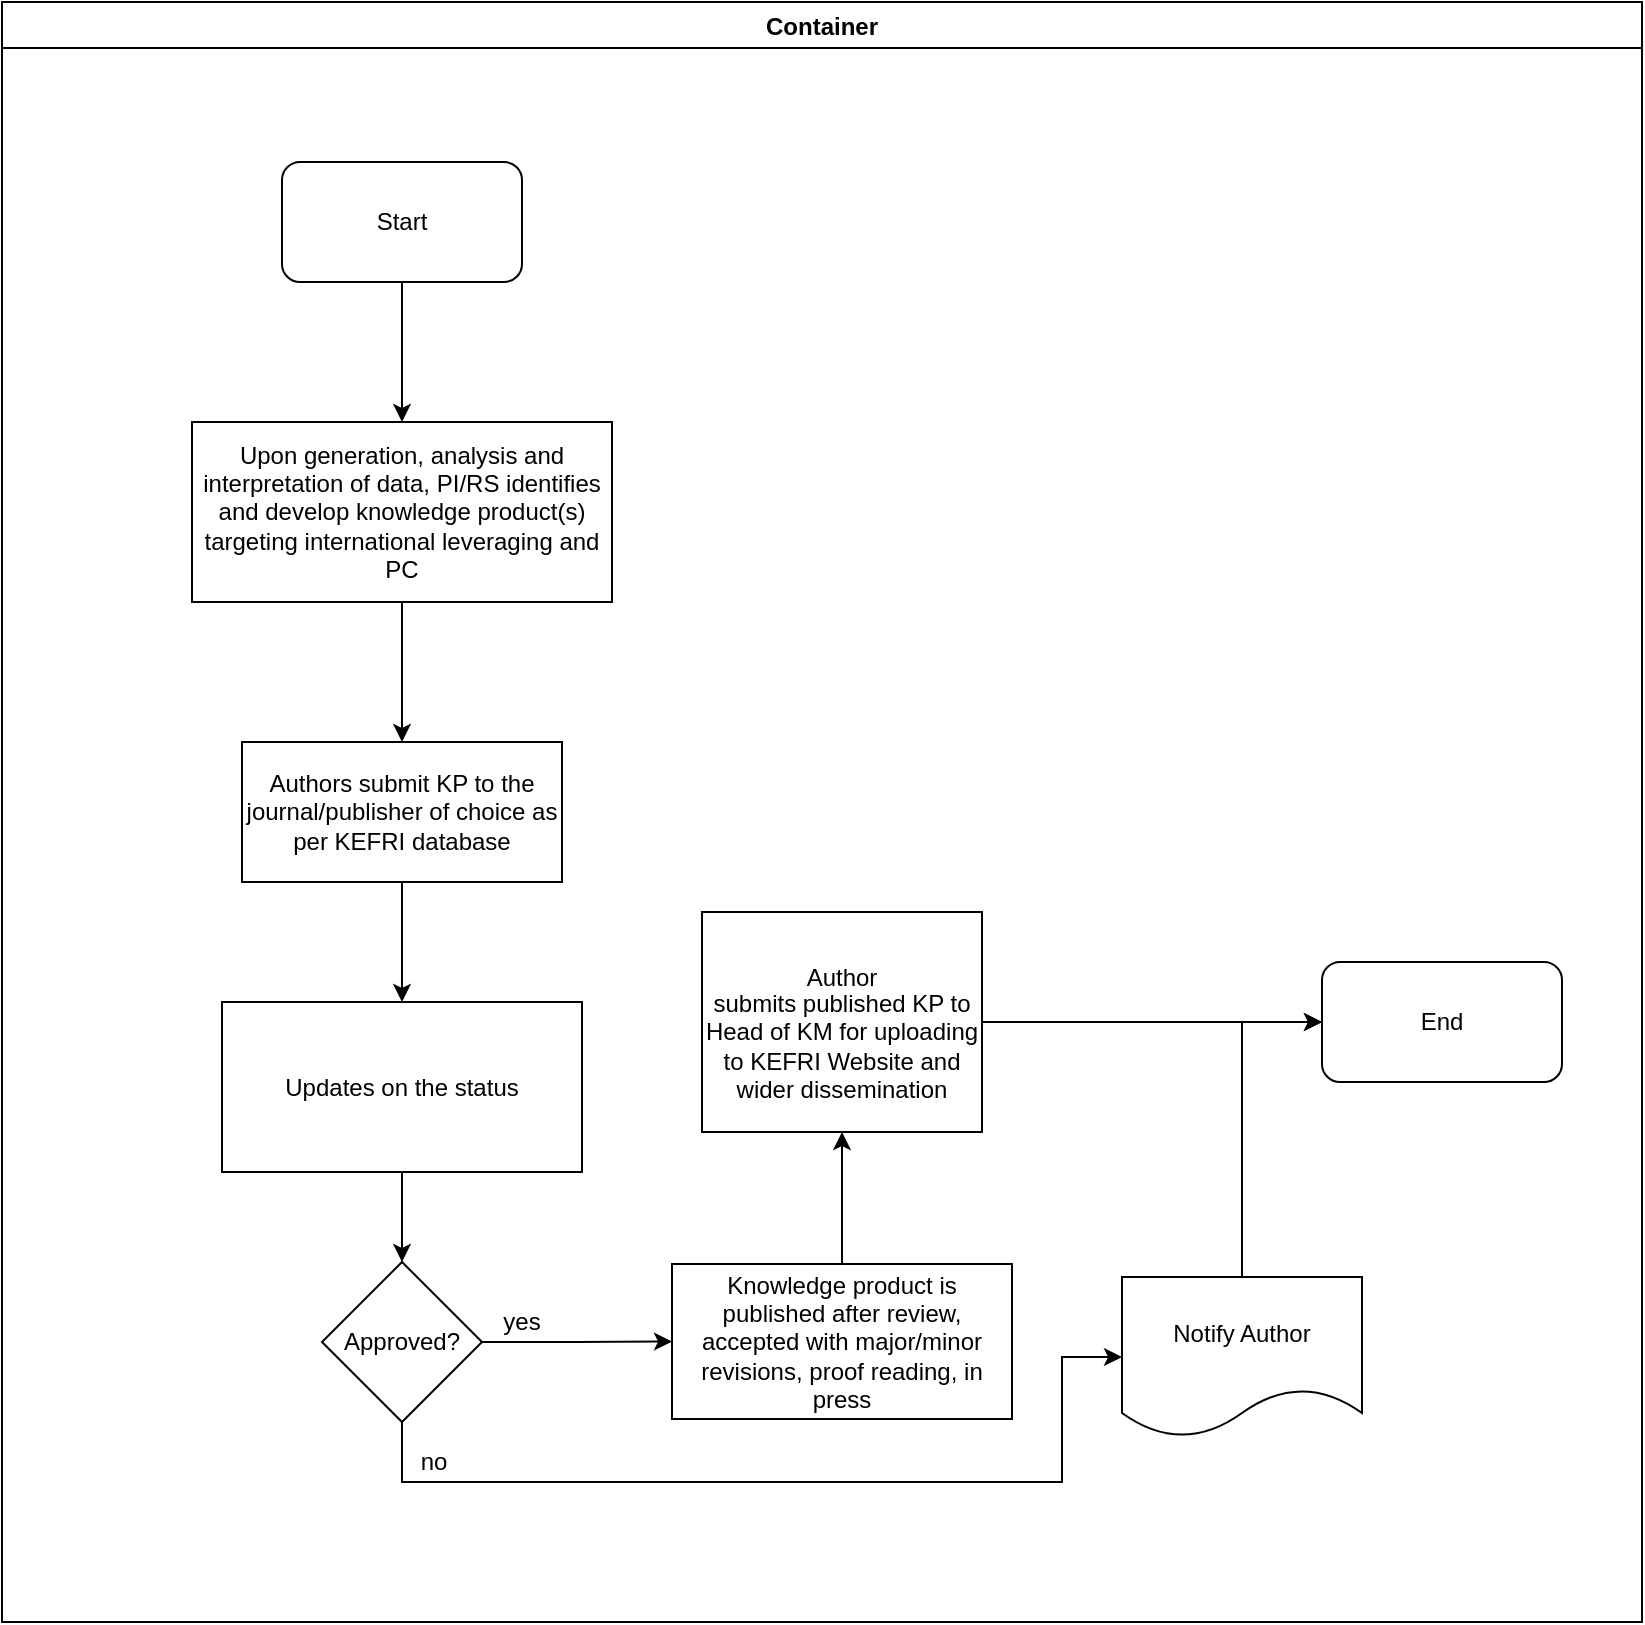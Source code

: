 <mxfile version="14.2.7" type="github">
  <diagram id="bO6ONmM0FboMKdh2IcsY" name="Page-1">
    <mxGraphModel dx="1038" dy="547" grid="1" gridSize="10" guides="1" tooltips="1" connect="1" arrows="1" fold="1" page="1" pageScale="1" pageWidth="1169" pageHeight="827" math="0" shadow="0">
      <root>
        <mxCell id="0" />
        <mxCell id="1" parent="0" />
        <mxCell id="8hKZSPDeMMXq-WV7nx7k-1" value="Container" style="swimlane;" parent="1" vertex="1">
          <mxGeometry x="10" y="10" width="820" height="810" as="geometry" />
        </mxCell>
        <mxCell id="8hKZSPDeMMXq-WV7nx7k-5" value="Upon generation, analysis and interpretation of data, PI/RS identifies and develop knowledge product(s) targeting international leveraging and PC" style="rounded=0;whiteSpace=wrap;html=1;" parent="8hKZSPDeMMXq-WV7nx7k-1" vertex="1">
          <mxGeometry x="95" y="210" width="210" height="90" as="geometry" />
        </mxCell>
        <mxCell id="8hKZSPDeMMXq-WV7nx7k-6" value="Authors submit KP to the journal/publisher of choice as per KEFRI database" style="whiteSpace=wrap;html=1;rounded=0;" parent="8hKZSPDeMMXq-WV7nx7k-1" vertex="1">
          <mxGeometry x="120" y="370" width="160" height="70" as="geometry" />
        </mxCell>
        <mxCell id="8hKZSPDeMMXq-WV7nx7k-7" value="" style="edgeStyle=orthogonalEdgeStyle;rounded=0;orthogonalLoop=1;jettySize=auto;html=1;" parent="8hKZSPDeMMXq-WV7nx7k-1" source="8hKZSPDeMMXq-WV7nx7k-5" target="8hKZSPDeMMXq-WV7nx7k-6" edge="1">
          <mxGeometry relative="1" as="geometry" />
        </mxCell>
        <mxCell id="8hKZSPDeMMXq-WV7nx7k-19" value="yes" style="text;html=1;strokeColor=none;fillColor=none;align=center;verticalAlign=middle;whiteSpace=wrap;rounded=0;" parent="8hKZSPDeMMXq-WV7nx7k-1" vertex="1">
          <mxGeometry x="240" y="650" width="40" height="20" as="geometry" />
        </mxCell>
        <mxCell id="8hKZSPDeMMXq-WV7nx7k-20" value="no" style="text;html=1;strokeColor=none;fillColor=none;align=center;verticalAlign=middle;whiteSpace=wrap;rounded=0;" parent="8hKZSPDeMMXq-WV7nx7k-1" vertex="1">
          <mxGeometry x="196" y="720" width="40" height="20" as="geometry" />
        </mxCell>
        <mxCell id="8hKZSPDeMMXq-WV7nx7k-25" value="End" style="rounded=1;whiteSpace=wrap;html=1;" parent="8hKZSPDeMMXq-WV7nx7k-1" vertex="1">
          <mxGeometry x="660" y="480" width="120" height="60" as="geometry" />
        </mxCell>
        <mxCell id="8hKZSPDeMMXq-WV7nx7k-21" value="&lt;p style=&quot;margin-bottom: 0in ; line-height: 100%&quot;&gt;Author&lt;/p&gt;submits published KP to Head of KM for uploading to KEFRI Website and wider dissemination" style="whiteSpace=wrap;html=1;" parent="8hKZSPDeMMXq-WV7nx7k-1" vertex="1">
          <mxGeometry x="350" y="455" width="140" height="110" as="geometry" />
        </mxCell>
        <mxCell id="8hKZSPDeMMXq-WV7nx7k-24" value="" style="edgeStyle=orthogonalEdgeStyle;rounded=0;orthogonalLoop=1;jettySize=auto;html=1;entryX=0;entryY=0.5;entryDx=0;entryDy=0;" parent="8hKZSPDeMMXq-WV7nx7k-1" source="8hKZSPDeMMXq-WV7nx7k-21" target="8hKZSPDeMMXq-WV7nx7k-25" edge="1">
          <mxGeometry relative="1" as="geometry">
            <mxPoint x="570" y="567.5" as="targetPoint" />
          </mxGeometry>
        </mxCell>
        <mxCell id="8hKZSPDeMMXq-WV7nx7k-14" value="Approved?" style="rhombus;whiteSpace=wrap;html=1;" parent="8hKZSPDeMMXq-WV7nx7k-1" vertex="1">
          <mxGeometry x="160" y="630" width="80" height="80" as="geometry" />
        </mxCell>
        <mxCell id="8hKZSPDeMMXq-WV7nx7k-4" value="" style="edgeStyle=orthogonalEdgeStyle;rounded=0;orthogonalLoop=1;jettySize=auto;html=1;" parent="1" source="8hKZSPDeMMXq-WV7nx7k-2" target="8hKZSPDeMMXq-WV7nx7k-5" edge="1">
          <mxGeometry relative="1" as="geometry">
            <mxPoint x="210" y="230" as="targetPoint" />
          </mxGeometry>
        </mxCell>
        <mxCell id="8hKZSPDeMMXq-WV7nx7k-2" value="Start" style="rounded=1;whiteSpace=wrap;html=1;" parent="1" vertex="1">
          <mxGeometry x="150" y="90" width="120" height="60" as="geometry" />
        </mxCell>
        <mxCell id="8hKZSPDeMMXq-WV7nx7k-11" value="" style="edgeStyle=orthogonalEdgeStyle;rounded=0;orthogonalLoop=1;jettySize=auto;html=1;" parent="1" source="8hKZSPDeMMXq-WV7nx7k-8" target="8hKZSPDeMMXq-WV7nx7k-14" edge="1">
          <mxGeometry relative="1" as="geometry">
            <mxPoint x="210" y="687.5" as="targetPoint" />
          </mxGeometry>
        </mxCell>
        <mxCell id="8hKZSPDeMMXq-WV7nx7k-8" value="&lt;div&gt;Updates on the status&lt;br&gt;&lt;/div&gt;" style="whiteSpace=wrap;html=1;rounded=0;" parent="1" vertex="1">
          <mxGeometry x="120" y="510" width="180" height="85" as="geometry" />
        </mxCell>
        <mxCell id="8hKZSPDeMMXq-WV7nx7k-9" value="" style="edgeStyle=orthogonalEdgeStyle;rounded=0;orthogonalLoop=1;jettySize=auto;html=1;" parent="1" source="8hKZSPDeMMXq-WV7nx7k-6" target="8hKZSPDeMMXq-WV7nx7k-8" edge="1">
          <mxGeometry relative="1" as="geometry" />
        </mxCell>
        <mxCell id="8hKZSPDeMMXq-WV7nx7k-16" value="" style="edgeStyle=orthogonalEdgeStyle;rounded=0;orthogonalLoop=1;jettySize=auto;html=1;" parent="1" source="8hKZSPDeMMXq-WV7nx7k-14" target="8hKZSPDeMMXq-WV7nx7k-15" edge="1">
          <mxGeometry relative="1" as="geometry" />
        </mxCell>
        <mxCell id="8hKZSPDeMMXq-WV7nx7k-18" value="" style="edgeStyle=orthogonalEdgeStyle;rounded=0;orthogonalLoop=1;jettySize=auto;html=1;entryX=0;entryY=0.5;entryDx=0;entryDy=0;" parent="1" source="8hKZSPDeMMXq-WV7nx7k-14" target="8hKZSPDeMMXq-WV7nx7k-26" edge="1">
          <mxGeometry relative="1" as="geometry">
            <mxPoint x="510" y="750" as="targetPoint" />
            <Array as="points">
              <mxPoint x="210" y="750" />
              <mxPoint x="540" y="750" />
              <mxPoint x="540" y="688" />
            </Array>
          </mxGeometry>
        </mxCell>
        <mxCell id="8hKZSPDeMMXq-WV7nx7k-22" value="" style="edgeStyle=orthogonalEdgeStyle;rounded=0;orthogonalLoop=1;jettySize=auto;html=1;" parent="1" source="8hKZSPDeMMXq-WV7nx7k-15" target="8hKZSPDeMMXq-WV7nx7k-21" edge="1">
          <mxGeometry relative="1" as="geometry" />
        </mxCell>
        <mxCell id="8hKZSPDeMMXq-WV7nx7k-15" value="Knowledge product is published after review, accepted with major/minor revisions, proof reading, in press" style="whiteSpace=wrap;html=1;" parent="1" vertex="1">
          <mxGeometry x="345" y="641" width="170" height="77.5" as="geometry" />
        </mxCell>
        <mxCell id="8hKZSPDeMMXq-WV7nx7k-29" value="" style="edgeStyle=orthogonalEdgeStyle;rounded=0;orthogonalLoop=1;jettySize=auto;html=1;entryX=0;entryY=0.5;entryDx=0;entryDy=0;" parent="1" source="8hKZSPDeMMXq-WV7nx7k-26" target="8hKZSPDeMMXq-WV7nx7k-25" edge="1">
          <mxGeometry relative="1" as="geometry">
            <mxPoint x="630" y="557.5" as="targetPoint" />
          </mxGeometry>
        </mxCell>
        <mxCell id="8hKZSPDeMMXq-WV7nx7k-26" value="Notify Author" style="shape=document;whiteSpace=wrap;html=1;boundedLbl=1;" parent="1" vertex="1">
          <mxGeometry x="570" y="647.5" width="120" height="80" as="geometry" />
        </mxCell>
      </root>
    </mxGraphModel>
  </diagram>
</mxfile>
